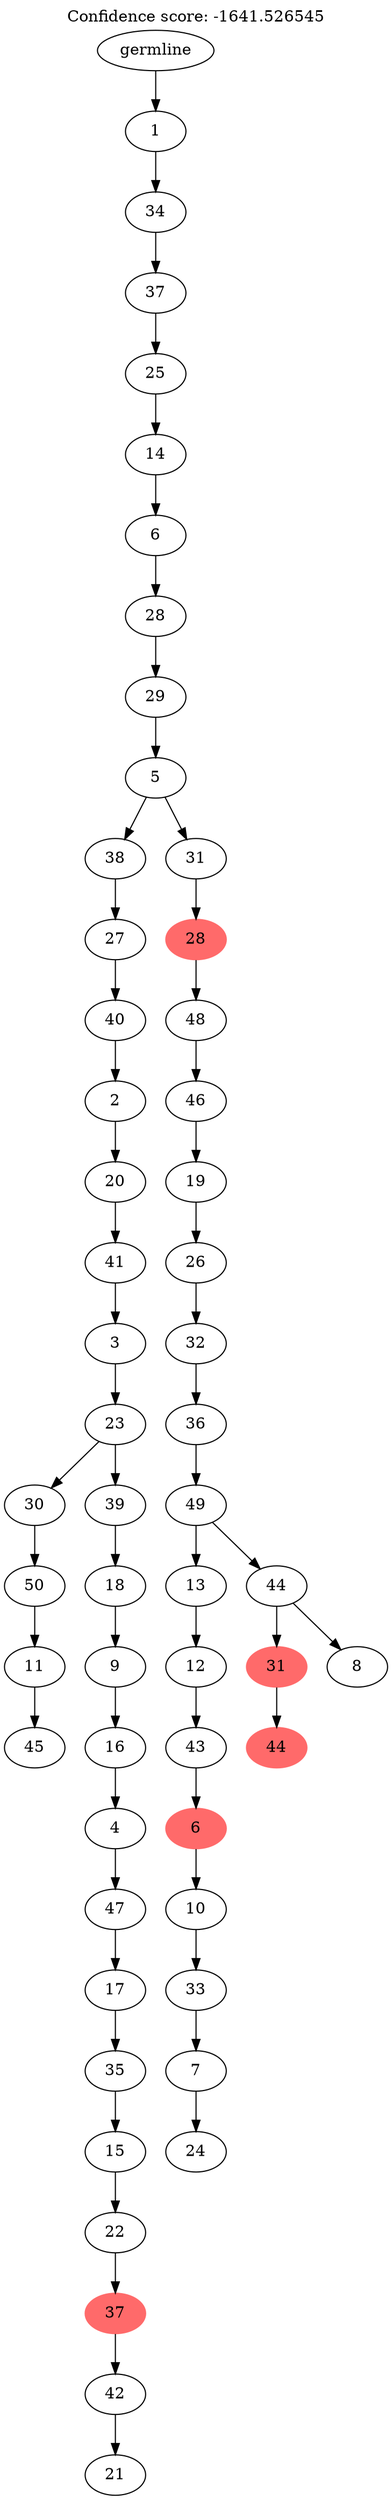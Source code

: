 digraph g {
	"54" -> "55";
	"55" [label="45"];
	"53" -> "54";
	"54" [label="11"];
	"52" -> "53";
	"53" [label="50"];
	"50" -> "51";
	"51" [label="21"];
	"49" -> "50";
	"50" [label="42"];
	"48" -> "49";
	"49" [color=indianred1, style=filled, label="37"];
	"47" -> "48";
	"48" [label="22"];
	"46" -> "47";
	"47" [label="15"];
	"45" -> "46";
	"46" [label="35"];
	"44" -> "45";
	"45" [label="17"];
	"43" -> "44";
	"44" [label="47"];
	"42" -> "43";
	"43" [label="4"];
	"41" -> "42";
	"42" [label="16"];
	"40" -> "41";
	"41" [label="9"];
	"39" -> "40";
	"40" [label="18"];
	"38" -> "39";
	"39" [label="39"];
	"38" -> "52";
	"52" [label="30"];
	"37" -> "38";
	"38" [label="23"];
	"36" -> "37";
	"37" [label="3"];
	"35" -> "36";
	"36" [label="41"];
	"34" -> "35";
	"35" [label="20"];
	"33" -> "34";
	"34" [label="2"];
	"32" -> "33";
	"33" [label="40"];
	"31" -> "32";
	"32" [label="27"];
	"29" -> "30";
	"30" [label="24"];
	"28" -> "29";
	"29" [label="7"];
	"27" -> "28";
	"28" [label="33"];
	"26" -> "27";
	"27" [label="10"];
	"25" -> "26";
	"26" [color=indianred1, style=filled, label="6"];
	"24" -> "25";
	"25" [label="43"];
	"23" -> "24";
	"24" [label="12"];
	"20" -> "21";
	"21" [color=indianred1, style=filled, label="44"];
	"19" -> "20";
	"20" [color=indianred1, style=filled, label="31"];
	"19" -> "22";
	"22" [label="8"];
	"18" -> "19";
	"19" [label="44"];
	"18" -> "23";
	"23" [label="13"];
	"17" -> "18";
	"18" [label="49"];
	"16" -> "17";
	"17" [label="36"];
	"15" -> "16";
	"16" [label="32"];
	"14" -> "15";
	"15" [label="26"];
	"13" -> "14";
	"14" [label="19"];
	"12" -> "13";
	"13" [label="46"];
	"11" -> "12";
	"12" [label="48"];
	"10" -> "11";
	"11" [color=indianred1, style=filled, label="28"];
	"9" -> "10";
	"10" [label="31"];
	"9" -> "31";
	"31" [label="38"];
	"8" -> "9";
	"9" [label="5"];
	"7" -> "8";
	"8" [label="29"];
	"6" -> "7";
	"7" [label="28"];
	"5" -> "6";
	"6" [label="6"];
	"4" -> "5";
	"5" [label="14"];
	"3" -> "4";
	"4" [label="25"];
	"2" -> "3";
	"3" [label="37"];
	"1" -> "2";
	"2" [label="34"];
	"0" -> "1";
	"1" [label="1"];
	"0" [label="germline"];
	labelloc="t";
	label="Confidence score: -1641.526545";
}
